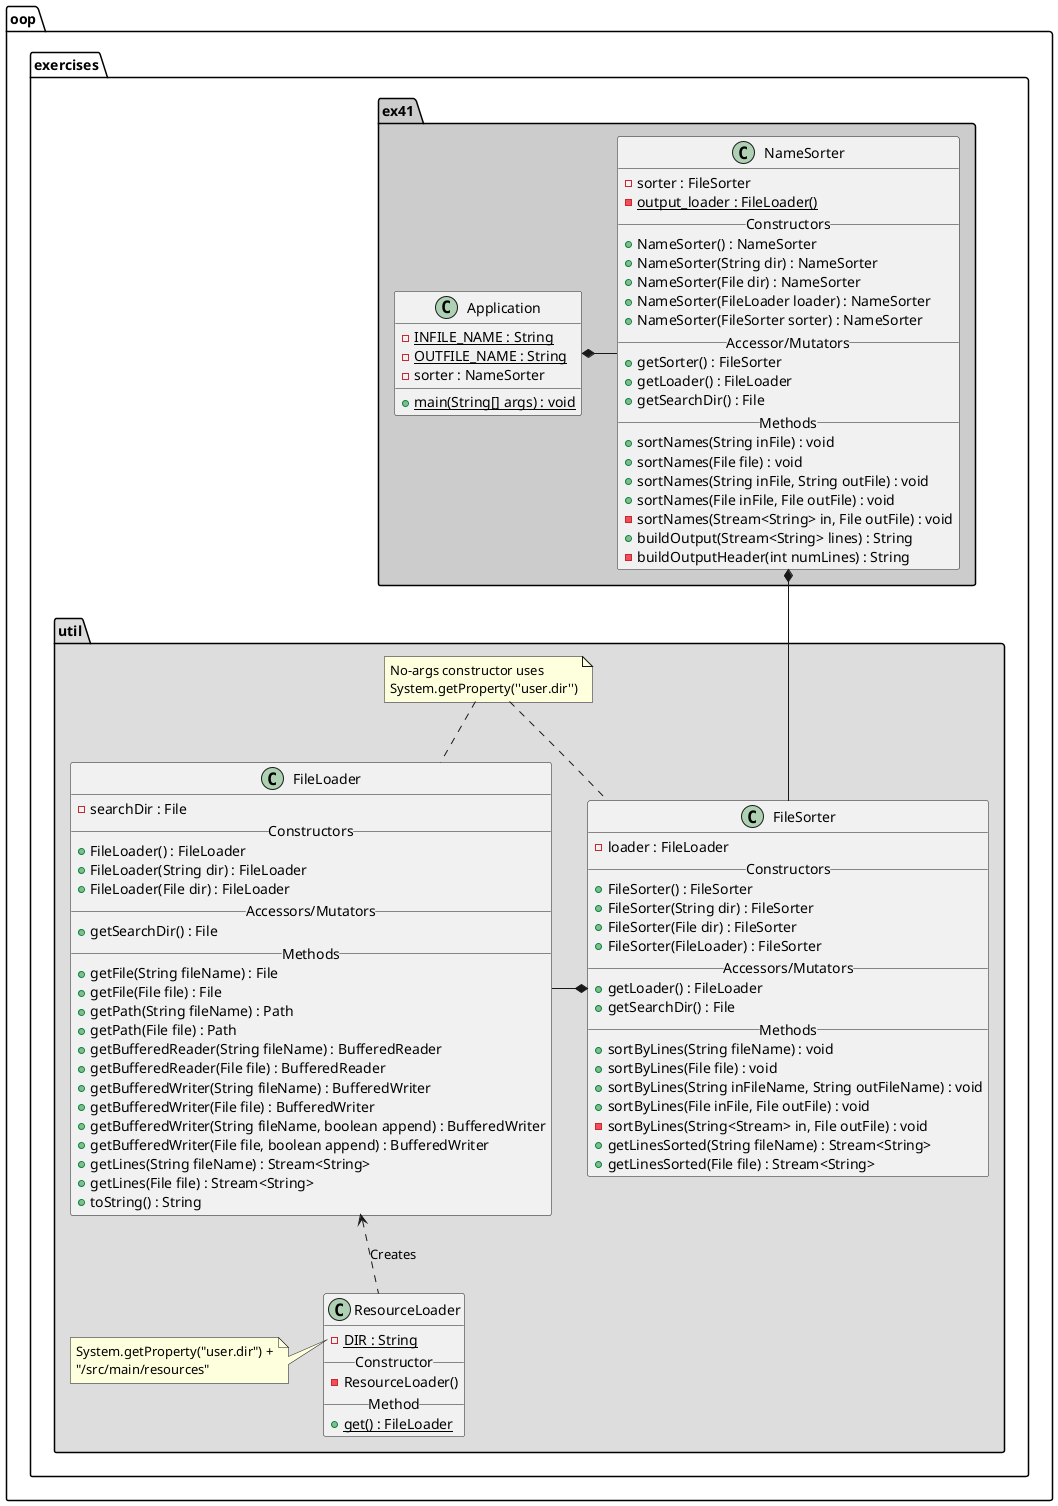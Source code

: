 @startuml

package oop.exercises.ex41 #CCCCCC {
    class Application {
        - {static} INFILE_NAME : String
        - {static} OUTFILE_NAME : String
        - sorter : NameSorter

        + {static} main(String[] args) : void
    }

    class NameSorter {
        - sorter : FileSorter
        - {static} output_loader : FileLoader()
        __Constructors__
        + NameSorter() : NameSorter
        + NameSorter(String dir) : NameSorter
        + NameSorter(File dir) : NameSorter
        + NameSorter(FileLoader loader) : NameSorter
        + NameSorter(FileSorter sorter) : NameSorter
        __Accessor/Mutators__
        + getSorter() : FileSorter
        + getLoader() : FileLoader
        + getSearchDir() : File
        __Methods__
        + sortNames(String inFile) : void
        + sortNames(File file) : void
        + sortNames(String inFile, String outFile) : void
        + sortNames(File inFile, File outFile) : void
        - sortNames(Stream<String> in, File outFile) : void
        + buildOutput(Stream<String> lines) : String
        - buildOutputHeader(int numLines) : String
    }

    Application *- NameSorter
}

package oop.exercises.util #DDDDDD {

    class FileLoader {
        - searchDir : File
        __Constructors__
        + FileLoader() : FileLoader
        + FileLoader(String dir) : FileLoader
        + FileLoader(File dir) : FileLoader
        __Accessors/Mutators__
        + getSearchDir() : File
        __Methods__
        + getFile(String fileName) : File
        + getFile(File file) : File
        + getPath(String fileName) : Path
        + getPath(File file) : Path
        + getBufferedReader(String fileName) : BufferedReader
        + getBufferedReader(File file) : BufferedReader
        + getBufferedWriter(String fileName) : BufferedWriter
        + getBufferedWriter(File file) : BufferedWriter
        + getBufferedWriter(String fileName, boolean append) : BufferedWriter
        + getBufferedWriter(File file, boolean append) : BufferedWriter
        + getLines(String fileName) : Stream<String>
        + getLines(File file) : Stream<String>
        + toString() : String
    }

    class ResourceLoader {
        - {static} DIR : String
        __Constructor__
        - ResourceLoader()
        __Method__
        + {static} get() : FileLoader
    }

    class FileSorter {
        - loader : FileLoader
        __Constructors__
        + FileSorter() : FileSorter
        + FileSorter(String dir) : FileSorter
        + FileSorter(File dir) : FileSorter
        + FileSorter(FileLoader) : FileSorter
        __Accessors/Mutators__
        + getLoader() : FileLoader
        + getSearchDir() : File
        __Methods__
        + sortByLines(String fileName) : void
        + sortByLines(File file) : void
        + sortByLines(String inFileName, String outFileName) : void
        + sortByLines(File inFile, File outFile) : void
        - sortByLines(String<Stream> in, File outFile) : void
        + getLinesSorted(String fileName) : Stream<String>
        + getLinesSorted(File file) : Stream<String>
    }

    FileLoader <.. ResourceLoader : "Creates"
    FileSorter *- FileLoader

    note "No-args constructor uses\nSystem.getProperty(''user.dir'')" as emptyConstructorNote
    emptyConstructorNote .. FileSorter
    emptyConstructorNote .. FileLoader

    note left of ResourceLoader::DIR
        System.getProperty("user.dir") +
        "/src/main/resources"
    end note
}

NameSorter *--- FileSorter

@enduml